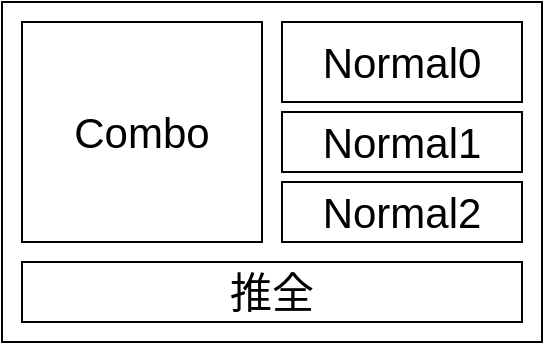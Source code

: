 <mxfile version="16.5.6" type="github"><diagram id="r7Qc4LeTc9LSJQYR8arb" name="Page-1"><mxGraphModel dx="684" dy="301" grid="1" gridSize="10" guides="1" tooltips="1" connect="1" arrows="1" fold="1" page="1" pageScale="1" pageWidth="827" pageHeight="1169" math="0" shadow="0"><root><mxCell id="0"/><mxCell id="1" parent="0"/><mxCell id="ppPgv4uMiJuDYbgv9eZd-6" value="" style="rounded=0;whiteSpace=wrap;html=1;fontSize=21;" vertex="1" parent="1"><mxGeometry x="150" y="260" width="270" height="170" as="geometry"/></mxCell><mxCell id="ppPgv4uMiJuDYbgv9eZd-4" value="Combo" style="rounded=0;whiteSpace=wrap;html=1;fontSize=21;" vertex="1" parent="1"><mxGeometry x="160" y="270" width="120" height="110" as="geometry"/></mxCell><mxCell id="ppPgv4uMiJuDYbgv9eZd-5" value="Normal0" style="rounded=0;whiteSpace=wrap;html=1;fontSize=21;" vertex="1" parent="1"><mxGeometry x="290" y="270" width="120" height="40" as="geometry"/></mxCell><mxCell id="ppPgv4uMiJuDYbgv9eZd-7" value="推全" style="rounded=0;whiteSpace=wrap;html=1;fontSize=21;" vertex="1" parent="1"><mxGeometry x="160" y="390" width="250" height="30" as="geometry"/></mxCell><mxCell id="ppPgv4uMiJuDYbgv9eZd-8" value="Normal1" style="rounded=0;whiteSpace=wrap;html=1;fontSize=21;" vertex="1" parent="1"><mxGeometry x="290" y="315" width="120" height="30" as="geometry"/></mxCell><mxCell id="ppPgv4uMiJuDYbgv9eZd-9" value="Normal2" style="rounded=0;whiteSpace=wrap;html=1;fontSize=21;" vertex="1" parent="1"><mxGeometry x="290" y="350" width="120" height="30" as="geometry"/></mxCell></root></mxGraphModel></diagram></mxfile>
